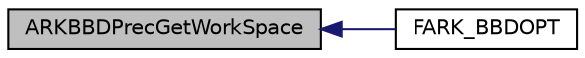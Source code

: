 digraph "ARKBBDPrecGetWorkSpace"
{
  edge [fontname="Helvetica",fontsize="10",labelfontname="Helvetica",labelfontsize="10"];
  node [fontname="Helvetica",fontsize="10",shape=record];
  rankdir="LR";
  Node8 [label="ARKBBDPrecGetWorkSpace",height=0.2,width=0.4,color="black", fillcolor="grey75", style="filled", fontcolor="black"];
  Node8 -> Node9 [dir="back",color="midnightblue",fontsize="10",style="solid",fontname="Helvetica"];
  Node9 [label="FARK_BBDOPT",height=0.2,width=0.4,color="black", fillcolor="white", style="filled",URL="$d4/d6d/farkbbd_8h.html#a96fc35356c8f8d63a0fadd7a334abadd"];
}
